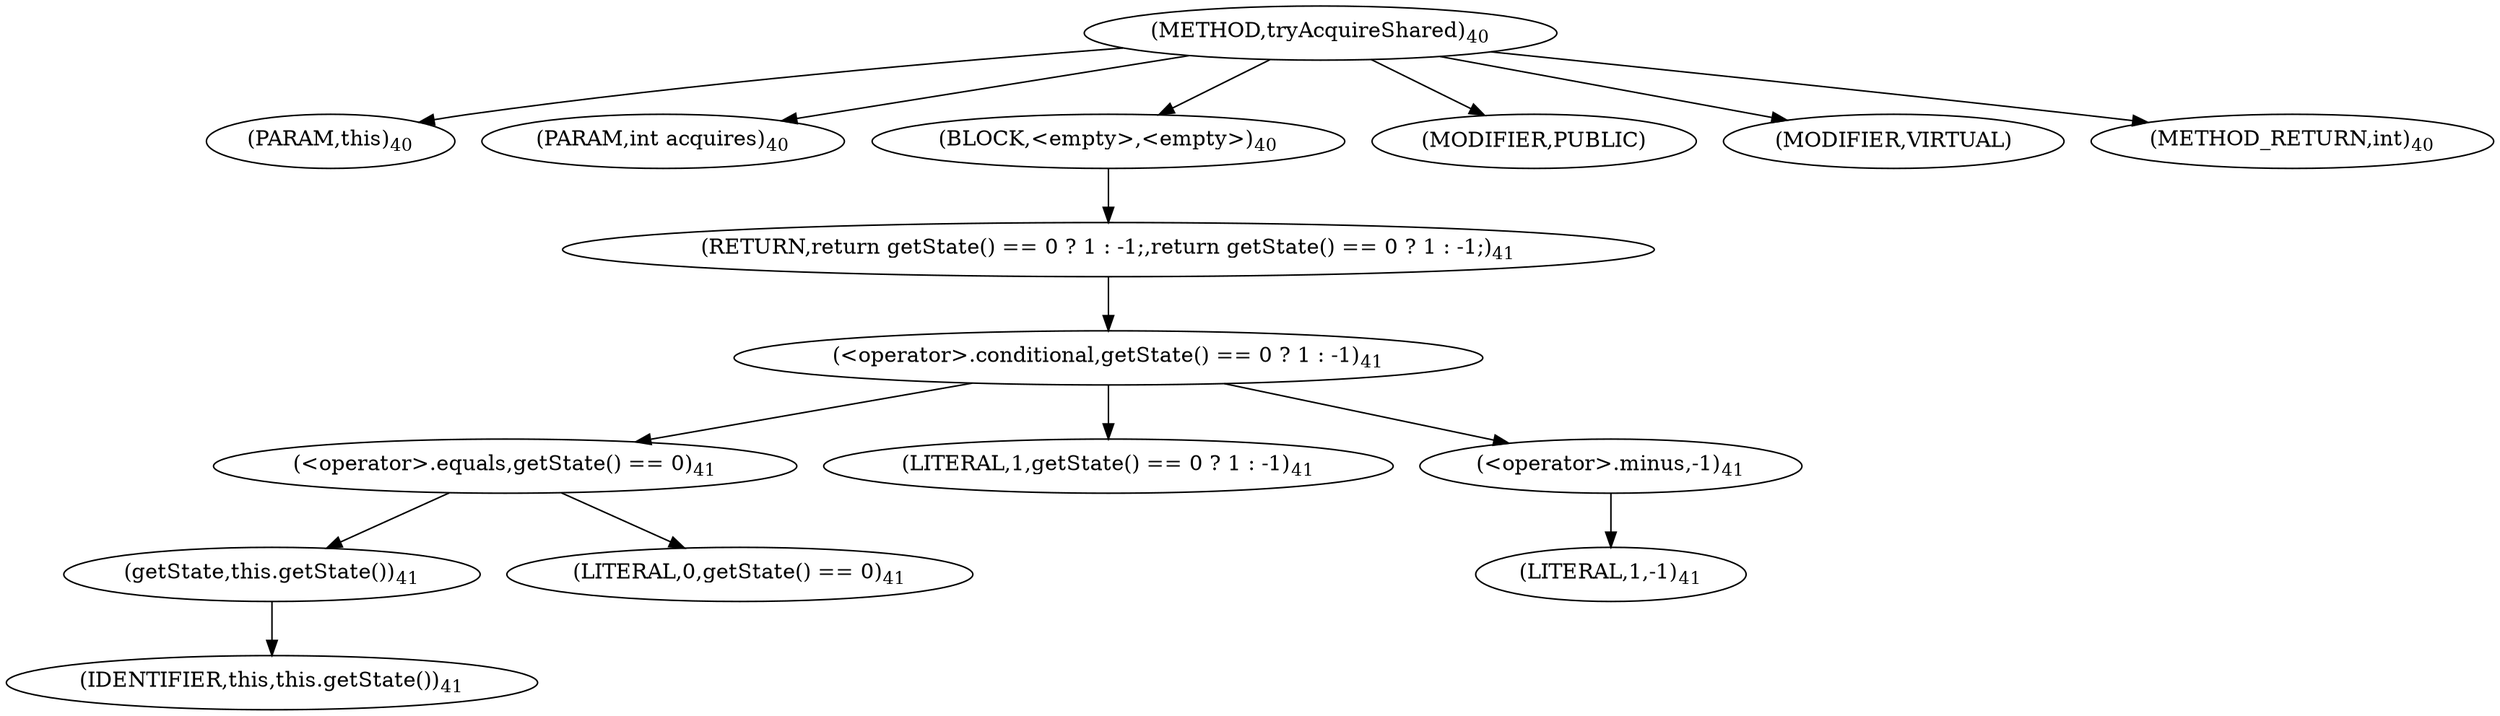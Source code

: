 digraph "tryAcquireShared" {  
"102" [label = <(METHOD,tryAcquireShared)<SUB>40</SUB>> ]
"8" [label = <(PARAM,this)<SUB>40</SUB>> ]
"103" [label = <(PARAM,int acquires)<SUB>40</SUB>> ]
"104" [label = <(BLOCK,&lt;empty&gt;,&lt;empty&gt;)<SUB>40</SUB>> ]
"105" [label = <(RETURN,return getState() == 0 ? 1 : -1;,return getState() == 0 ? 1 : -1;)<SUB>41</SUB>> ]
"106" [label = <(&lt;operator&gt;.conditional,getState() == 0 ? 1 : -1)<SUB>41</SUB>> ]
"107" [label = <(&lt;operator&gt;.equals,getState() == 0)<SUB>41</SUB>> ]
"108" [label = <(getState,this.getState())<SUB>41</SUB>> ]
"7" [label = <(IDENTIFIER,this,this.getState())<SUB>41</SUB>> ]
"109" [label = <(LITERAL,0,getState() == 0)<SUB>41</SUB>> ]
"110" [label = <(LITERAL,1,getState() == 0 ? 1 : -1)<SUB>41</SUB>> ]
"111" [label = <(&lt;operator&gt;.minus,-1)<SUB>41</SUB>> ]
"112" [label = <(LITERAL,1,-1)<SUB>41</SUB>> ]
"113" [label = <(MODIFIER,PUBLIC)> ]
"114" [label = <(MODIFIER,VIRTUAL)> ]
"115" [label = <(METHOD_RETURN,int)<SUB>40</SUB>> ]
  "102" -> "8" 
  "102" -> "103" 
  "102" -> "104" 
  "102" -> "113" 
  "102" -> "114" 
  "102" -> "115" 
  "104" -> "105" 
  "105" -> "106" 
  "106" -> "107" 
  "106" -> "110" 
  "106" -> "111" 
  "107" -> "108" 
  "107" -> "109" 
  "108" -> "7" 
  "111" -> "112" 
}
